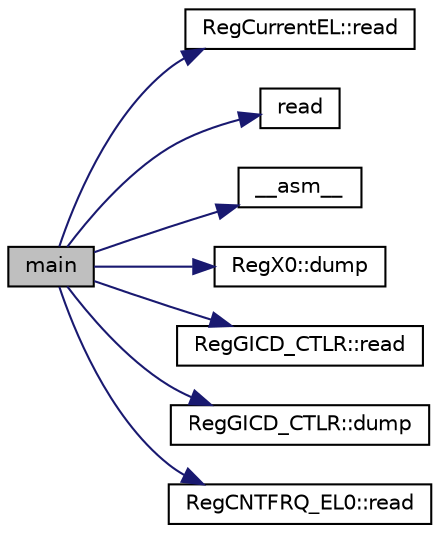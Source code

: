 digraph "main"
{
  edge [fontname="Helvetica",fontsize="10",labelfontname="Helvetica",labelfontsize="10"];
  node [fontname="Helvetica",fontsize="10",shape=record];
  rankdir="LR";
  Node0 [label="main",height=0.2,width=0.4,color="black", fillcolor="grey75", style="filled", fontcolor="black"];
  Node0 -> Node1 [color="midnightblue",fontsize="10",style="solid",fontname="Helvetica"];
  Node1 [label="RegCurrentEL::read",height=0.2,width=0.4,color="black", fillcolor="white", style="filled",URL="$d9/d27/class_reg_current_e_l.html#a1e7d733bdf4ace8dd9c8f11945ec108a"];
  Node0 -> Node2 [color="midnightblue",fontsize="10",style="solid",fontname="Helvetica"];
  Node2 [label="read",height=0.2,width=0.4,color="black", fillcolor="white", style="filled",URL="$d1/de4/general__registers_8h.html#a91bc8a1532103722bfed05ee632e70aa"];
  Node0 -> Node3 [color="midnightblue",fontsize="10",style="solid",fontname="Helvetica"];
  Node3 [label="__asm__",height=0.2,width=0.4,color="black", fillcolor="white", style="filled",URL="$dd/d12/exceptions_8cpp.html#a40b46c5cfd33825a3980572ace99e6a1"];
  Node0 -> Node4 [color="midnightblue",fontsize="10",style="solid",fontname="Helvetica"];
  Node4 [label="RegX0::dump",height=0.2,width=0.4,color="black", fillcolor="white", style="filled",URL="$d9/df4/class_reg_x0.html#ab6be2e72fc21d7c8d23255d01f61b553"];
  Node0 -> Node5 [color="midnightblue",fontsize="10",style="solid",fontname="Helvetica"];
  Node5 [label="RegGICD_CTLR::read",height=0.2,width=0.4,color="black", fillcolor="white", style="filled",URL="$dc/d61/class_reg_g_i_c_d___c_t_l_r.html#a222f7a3ad2d1af52d567e15321c83782"];
  Node0 -> Node6 [color="midnightblue",fontsize="10",style="solid",fontname="Helvetica"];
  Node6 [label="RegGICD_CTLR::dump",height=0.2,width=0.4,color="black", fillcolor="white", style="filled",URL="$dc/d61/class_reg_g_i_c_d___c_t_l_r.html#ab13326da19b64b948098e356dc4d65f4"];
  Node0 -> Node7 [color="midnightblue",fontsize="10",style="solid",fontname="Helvetica"];
  Node7 [label="RegCNTFRQ_EL0::read",height=0.2,width=0.4,color="black", fillcolor="white", style="filled",URL="$db/dc4/class_reg_c_n_t_f_r_q___e_l0.html#a9f3045a277833d42c496c2d57b22919f"];
}

